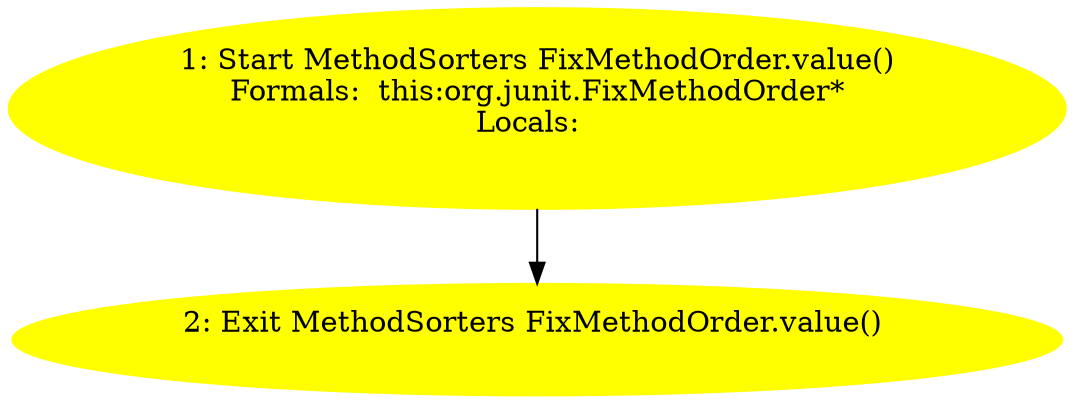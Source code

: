 /* @generated */
digraph cfg {
"org.junit.FixMethodOrder.value():org.junit.runners.MethodSorters.e2e737b1981629e8aa0cea3ec1d6306b_1" [label="1: Start MethodSorters FixMethodOrder.value()\nFormals:  this:org.junit.FixMethodOrder*\nLocals:  \n  " color=yellow style=filled]
	

	 "org.junit.FixMethodOrder.value():org.junit.runners.MethodSorters.e2e737b1981629e8aa0cea3ec1d6306b_1" -> "org.junit.FixMethodOrder.value():org.junit.runners.MethodSorters.e2e737b1981629e8aa0cea3ec1d6306b_2" ;
"org.junit.FixMethodOrder.value():org.junit.runners.MethodSorters.e2e737b1981629e8aa0cea3ec1d6306b_2" [label="2: Exit MethodSorters FixMethodOrder.value() \n  " color=yellow style=filled]
	

}
